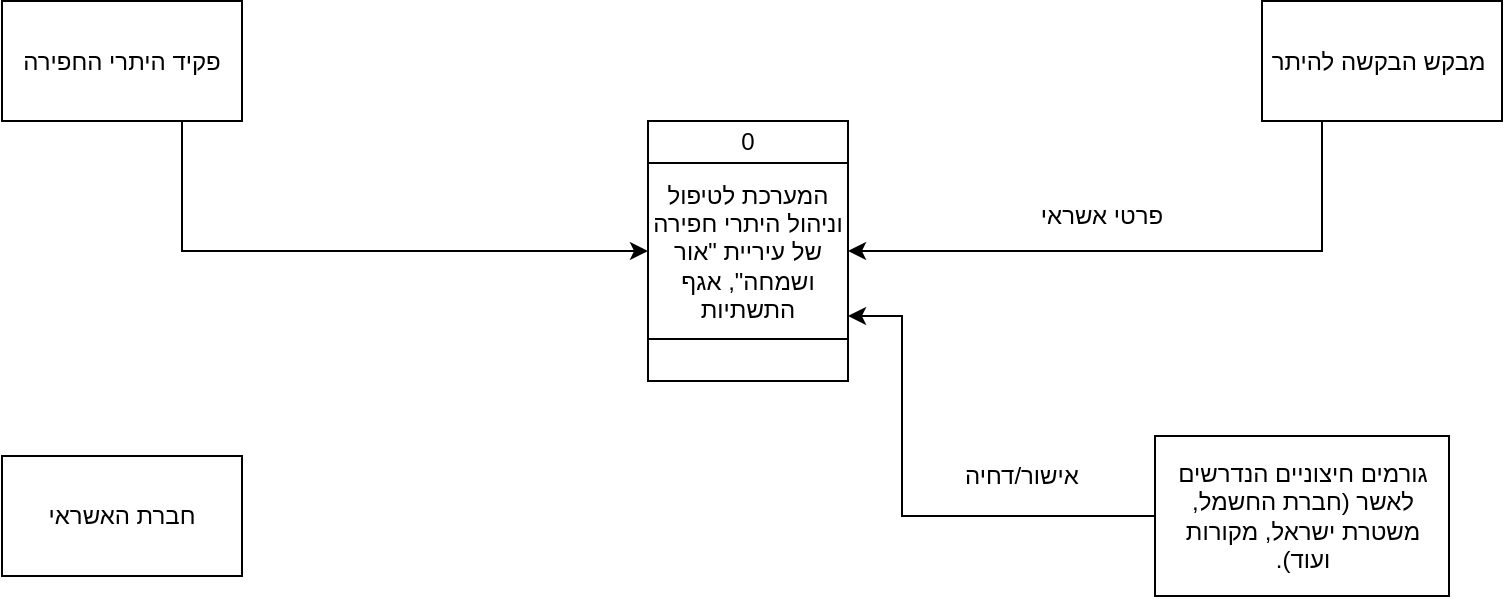 <mxfile version="10.6.3" type="github"><diagram id="dBuGm6yXgV8rnnVojjsd" name="Page-1"><mxGraphModel dx="753" dy="659" grid="1" gridSize="10" guides="1" tooltips="1" connect="1" arrows="1" fold="1" page="1" pageScale="1" pageWidth="827" pageHeight="1169" math="0" shadow="0"><root><mxCell id="0"/><mxCell id="1" parent="0"/><mxCell id="ielXjNxjhGltkw0l0a-b-1" value="" style="group" vertex="1" connectable="0" parent="1"><mxGeometry x="373" y="472.5" width="100" height="130" as="geometry"/></mxCell><mxCell id="TmjeNA7KD5FG6ke1S1Q7-2" value="המערכת לטיפול וניהול היתרי חפירה של עיריית &quot;אור ושמחה&quot;,&amp;nbsp;אגף התשתיות" style="shape=process;whiteSpace=wrap;html=1;backgroundOutline=1;direction=south;size=0.159;" parent="ielXjNxjhGltkw0l0a-b-1" vertex="1"><mxGeometry width="100" height="130" as="geometry"/></mxCell><mxCell id="TmjeNA7KD5FG6ke1S1Q7-3" value="0" style="text;html=1;strokeColor=none;fillColor=none;align=center;verticalAlign=middle;whiteSpace=wrap;rounded=0;" parent="ielXjNxjhGltkw0l0a-b-1" vertex="1"><mxGeometry x="30" width="40" height="20" as="geometry"/></mxCell><mxCell id="ielXjNxjhGltkw0l0a-b-11" style="edgeStyle=orthogonalEdgeStyle;rounded=0;orthogonalLoop=1;jettySize=auto;html=1;exitX=0.75;exitY=1;exitDx=0;exitDy=0;entryX=0.5;entryY=1;entryDx=0;entryDy=0;" edge="1" parent="1" source="ielXjNxjhGltkw0l0a-b-5" target="TmjeNA7KD5FG6ke1S1Q7-2"><mxGeometry relative="1" as="geometry"/></mxCell><mxCell id="ielXjNxjhGltkw0l0a-b-5" value="פקיד היתרי החפירה" style="rounded=0;whiteSpace=wrap;html=1;" vertex="1" parent="1"><mxGeometry x="50" y="412.5" width="120" height="60" as="geometry"/></mxCell><mxCell id="ielXjNxjhGltkw0l0a-b-12" style="edgeStyle=orthogonalEdgeStyle;rounded=0;orthogonalLoop=1;jettySize=auto;html=1;exitX=0.25;exitY=1;exitDx=0;exitDy=0;entryX=0.5;entryY=0;entryDx=0;entryDy=0;" edge="1" parent="1" source="ielXjNxjhGltkw0l0a-b-6" target="TmjeNA7KD5FG6ke1S1Q7-2"><mxGeometry relative="1" as="geometry"/></mxCell><mxCell id="ielXjNxjhGltkw0l0a-b-6" value="מבקש הבקשה להיתר&amp;nbsp;" style="rounded=0;whiteSpace=wrap;html=1;" vertex="1" parent="1"><mxGeometry x="680" y="412.5" width="120" height="60" as="geometry"/></mxCell><mxCell id="ielXjNxjhGltkw0l0a-b-15" style="edgeStyle=orthogonalEdgeStyle;rounded=0;orthogonalLoop=1;jettySize=auto;html=1;exitX=0;exitY=0.5;exitDx=0;exitDy=0;entryX=0.75;entryY=0;entryDx=0;entryDy=0;" edge="1" parent="1" source="ielXjNxjhGltkw0l0a-b-7" target="TmjeNA7KD5FG6ke1S1Q7-2"><mxGeometry relative="1" as="geometry"><Array as="points"><mxPoint x="500" y="670"/><mxPoint x="500" y="570"/></Array></mxGeometry></mxCell><mxCell id="ielXjNxjhGltkw0l0a-b-7" value="&lt;span lang=&quot;HE&quot; dir=&quot;RTL&quot;&gt;גורמים חיצוניים הנדרשים לאשר (חברת החשמל, משטרת ישראל, מקורות ועוד).&lt;/span&gt;" style="rounded=0;whiteSpace=wrap;html=1;" vertex="1" parent="1"><mxGeometry x="626.5" y="630" width="147" height="80" as="geometry"/></mxCell><mxCell id="ielXjNxjhGltkw0l0a-b-8" value="חברת האשראי" style="rounded=0;whiteSpace=wrap;html=1;" vertex="1" parent="1"><mxGeometry x="50" y="640" width="120" height="60" as="geometry"/></mxCell><mxCell id="ielXjNxjhGltkw0l0a-b-14" value="פרטי אשראי" style="text;html=1;strokeColor=none;fillColor=none;align=center;verticalAlign=middle;whiteSpace=wrap;rounded=0;" vertex="1" parent="1"><mxGeometry x="550" y="510" width="100" height="20" as="geometry"/></mxCell><mxCell id="ielXjNxjhGltkw0l0a-b-16" value="אישור/דחיה" style="text;html=1;strokeColor=none;fillColor=none;align=center;verticalAlign=middle;whiteSpace=wrap;rounded=0;" vertex="1" parent="1"><mxGeometry x="510" y="640" width="100" height="20" as="geometry"/></mxCell></root></mxGraphModel></diagram></mxfile>